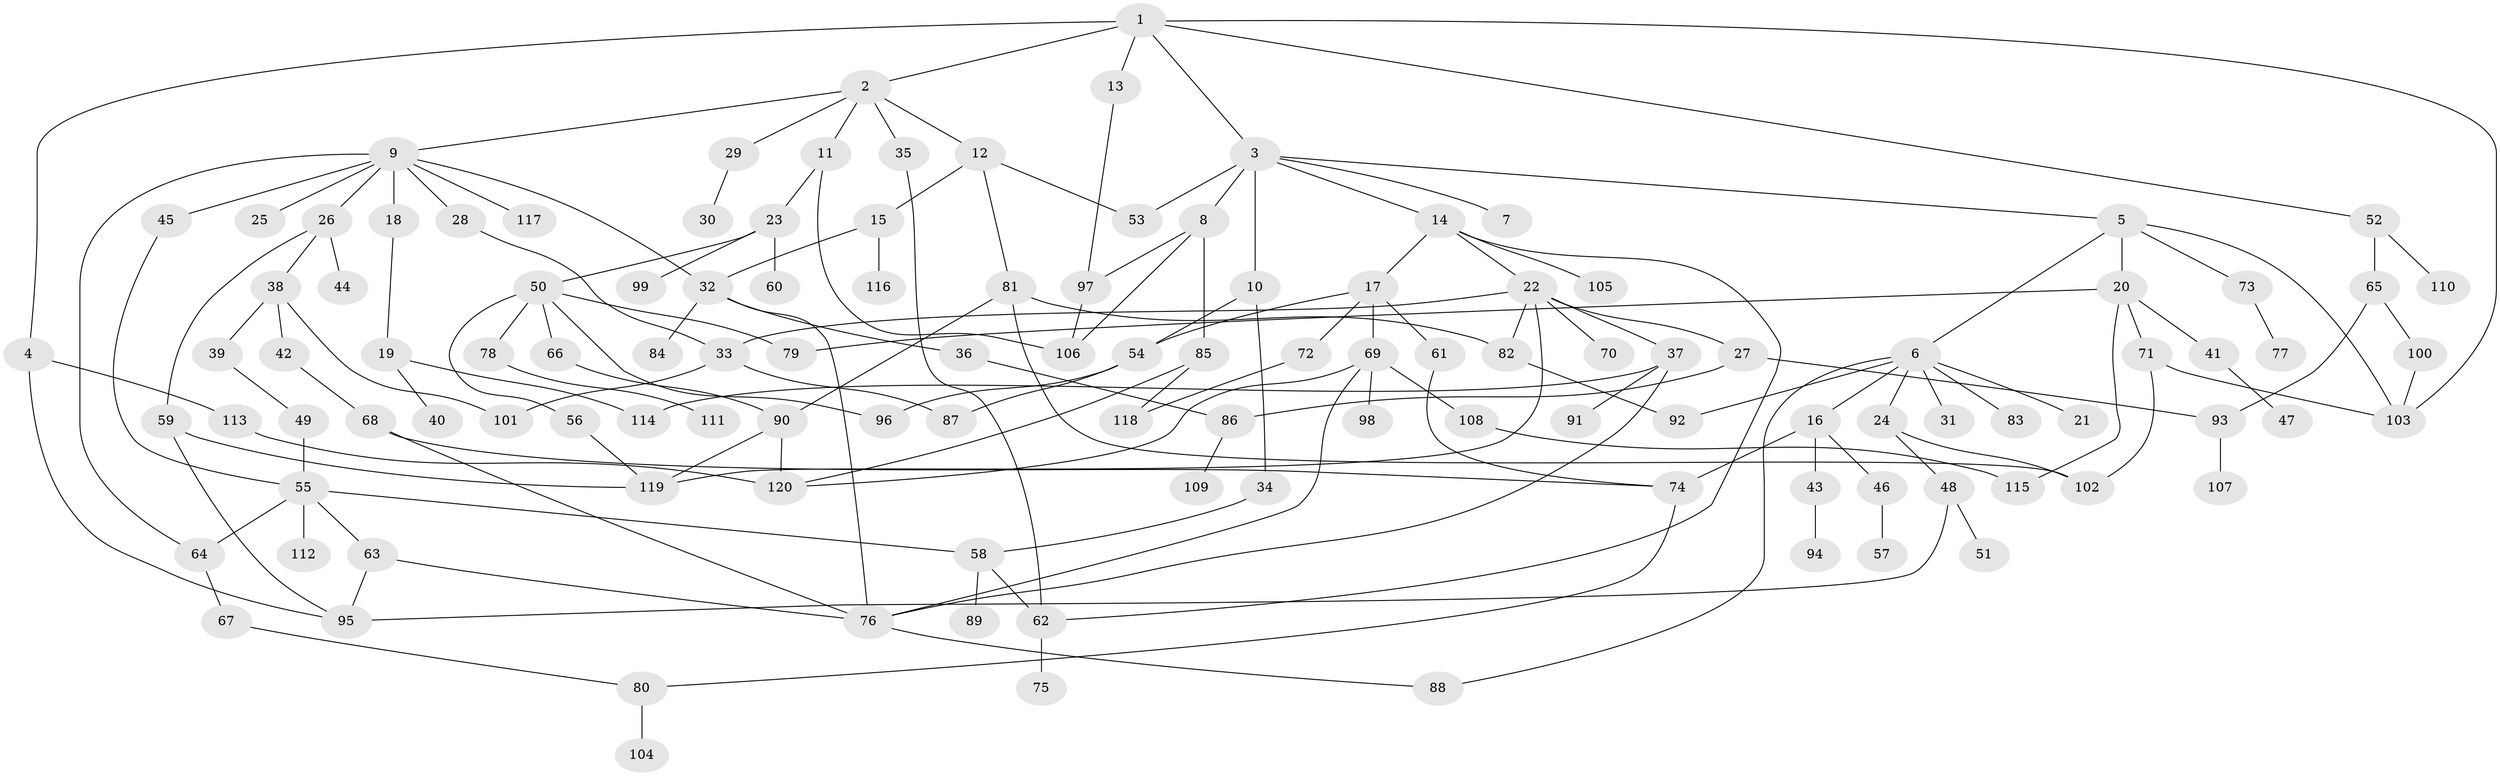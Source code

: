 // coarse degree distribution, {1: 0.5277777777777778, 2: 0.16666666666666666, 5: 0.05555555555555555, 3: 0.1111111111111111, 6: 0.05555555555555555, 11: 0.027777777777777776, 20: 0.027777777777777776, 4: 0.027777777777777776}
// Generated by graph-tools (version 1.1) at 2025/45/03/04/25 21:45:53]
// undirected, 120 vertices, 165 edges
graph export_dot {
graph [start="1"]
  node [color=gray90,style=filled];
  1;
  2;
  3;
  4;
  5;
  6;
  7;
  8;
  9;
  10;
  11;
  12;
  13;
  14;
  15;
  16;
  17;
  18;
  19;
  20;
  21;
  22;
  23;
  24;
  25;
  26;
  27;
  28;
  29;
  30;
  31;
  32;
  33;
  34;
  35;
  36;
  37;
  38;
  39;
  40;
  41;
  42;
  43;
  44;
  45;
  46;
  47;
  48;
  49;
  50;
  51;
  52;
  53;
  54;
  55;
  56;
  57;
  58;
  59;
  60;
  61;
  62;
  63;
  64;
  65;
  66;
  67;
  68;
  69;
  70;
  71;
  72;
  73;
  74;
  75;
  76;
  77;
  78;
  79;
  80;
  81;
  82;
  83;
  84;
  85;
  86;
  87;
  88;
  89;
  90;
  91;
  92;
  93;
  94;
  95;
  96;
  97;
  98;
  99;
  100;
  101;
  102;
  103;
  104;
  105;
  106;
  107;
  108;
  109;
  110;
  111;
  112;
  113;
  114;
  115;
  116;
  117;
  118;
  119;
  120;
  1 -- 2;
  1 -- 3;
  1 -- 4;
  1 -- 13;
  1 -- 52;
  1 -- 103;
  2 -- 9;
  2 -- 11;
  2 -- 12;
  2 -- 29;
  2 -- 35;
  3 -- 5;
  3 -- 7;
  3 -- 8;
  3 -- 10;
  3 -- 14;
  3 -- 53;
  4 -- 113;
  4 -- 95;
  5 -- 6;
  5 -- 20;
  5 -- 73;
  5 -- 103;
  6 -- 16;
  6 -- 21;
  6 -- 24;
  6 -- 31;
  6 -- 83;
  6 -- 92;
  6 -- 88;
  8 -- 85;
  8 -- 97;
  8 -- 106;
  9 -- 18;
  9 -- 25;
  9 -- 26;
  9 -- 28;
  9 -- 32;
  9 -- 45;
  9 -- 117;
  9 -- 64;
  10 -- 34;
  10 -- 54;
  11 -- 23;
  11 -- 106;
  12 -- 15;
  12 -- 53;
  12 -- 81;
  13 -- 97;
  14 -- 17;
  14 -- 22;
  14 -- 62;
  14 -- 105;
  15 -- 116;
  15 -- 32;
  16 -- 43;
  16 -- 46;
  16 -- 74;
  17 -- 54;
  17 -- 61;
  17 -- 69;
  17 -- 72;
  18 -- 19;
  19 -- 40;
  19 -- 114;
  20 -- 41;
  20 -- 71;
  20 -- 79;
  20 -- 115;
  22 -- 27;
  22 -- 33;
  22 -- 37;
  22 -- 70;
  22 -- 119;
  22 -- 82;
  23 -- 50;
  23 -- 60;
  23 -- 99;
  24 -- 48;
  24 -- 102;
  26 -- 38;
  26 -- 44;
  26 -- 59;
  27 -- 93;
  27 -- 86;
  28 -- 33;
  29 -- 30;
  32 -- 36;
  32 -- 84;
  32 -- 76;
  33 -- 87;
  33 -- 101;
  34 -- 58;
  35 -- 62;
  36 -- 86;
  37 -- 91;
  37 -- 114;
  37 -- 76;
  38 -- 39;
  38 -- 42;
  38 -- 101;
  39 -- 49;
  41 -- 47;
  42 -- 68;
  43 -- 94;
  45 -- 55;
  46 -- 57;
  48 -- 51;
  48 -- 95;
  49 -- 55;
  50 -- 56;
  50 -- 66;
  50 -- 78;
  50 -- 79;
  50 -- 96;
  52 -- 65;
  52 -- 110;
  54 -- 87;
  54 -- 96;
  55 -- 63;
  55 -- 64;
  55 -- 112;
  55 -- 58;
  56 -- 119;
  58 -- 89;
  58 -- 62;
  59 -- 95;
  59 -- 119;
  61 -- 74;
  62 -- 75;
  63 -- 76;
  63 -- 95;
  64 -- 67;
  65 -- 100;
  65 -- 93;
  66 -- 90;
  67 -- 80;
  68 -- 74;
  68 -- 76;
  69 -- 98;
  69 -- 108;
  69 -- 120;
  69 -- 76;
  71 -- 103;
  71 -- 102;
  72 -- 118;
  73 -- 77;
  74 -- 80;
  76 -- 88;
  78 -- 111;
  80 -- 104;
  81 -- 82;
  81 -- 102;
  81 -- 90;
  82 -- 92;
  85 -- 120;
  85 -- 118;
  86 -- 109;
  90 -- 120;
  90 -- 119;
  93 -- 107;
  97 -- 106;
  100 -- 103;
  108 -- 115;
  113 -- 120;
}

